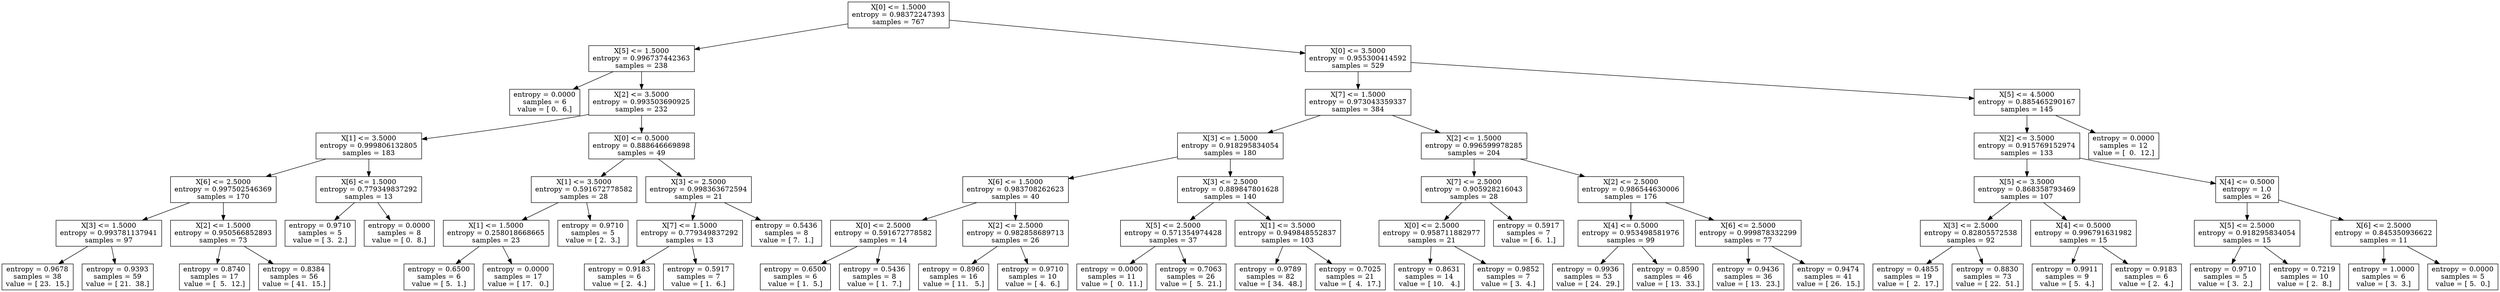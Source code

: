 digraph Tree {
0 [label="X[0] <= 1.5000\nentropy = 0.98372247393\nsamples = 767", shape="box"] ;
1 [label="X[5] <= 1.5000\nentropy = 0.996737442363\nsamples = 238", shape="box"] ;
0 -> 1 ;
2 [label="entropy = 0.0000\nsamples = 6\nvalue = [ 0.  6.]", shape="box"] ;
1 -> 2 ;
3 [label="X[2] <= 3.5000\nentropy = 0.993503690925\nsamples = 232", shape="box"] ;
1 -> 3 ;
4 [label="X[1] <= 3.5000\nentropy = 0.999806132805\nsamples = 183", shape="box"] ;
3 -> 4 ;
5 [label="X[6] <= 2.5000\nentropy = 0.997502546369\nsamples = 170", shape="box"] ;
4 -> 5 ;
6 [label="X[3] <= 1.5000\nentropy = 0.993781137941\nsamples = 97", shape="box"] ;
5 -> 6 ;
7 [label="entropy = 0.9678\nsamples = 38\nvalue = [ 23.  15.]", shape="box"] ;
6 -> 7 ;
8 [label="entropy = 0.9393\nsamples = 59\nvalue = [ 21.  38.]", shape="box"] ;
6 -> 8 ;
9 [label="X[2] <= 1.5000\nentropy = 0.950566852893\nsamples = 73", shape="box"] ;
5 -> 9 ;
10 [label="entropy = 0.8740\nsamples = 17\nvalue = [  5.  12.]", shape="box"] ;
9 -> 10 ;
11 [label="entropy = 0.8384\nsamples = 56\nvalue = [ 41.  15.]", shape="box"] ;
9 -> 11 ;
12 [label="X[6] <= 1.5000\nentropy = 0.779349837292\nsamples = 13", shape="box"] ;
4 -> 12 ;
13 [label="entropy = 0.9710\nsamples = 5\nvalue = [ 3.  2.]", shape="box"] ;
12 -> 13 ;
14 [label="entropy = 0.0000\nsamples = 8\nvalue = [ 0.  8.]", shape="box"] ;
12 -> 14 ;
15 [label="X[0] <= 0.5000\nentropy = 0.888646669898\nsamples = 49", shape="box"] ;
3 -> 15 ;
16 [label="X[1] <= 3.5000\nentropy = 0.591672778582\nsamples = 28", shape="box"] ;
15 -> 16 ;
17 [label="X[1] <= 1.5000\nentropy = 0.258018668665\nsamples = 23", shape="box"] ;
16 -> 17 ;
18 [label="entropy = 0.6500\nsamples = 6\nvalue = [ 5.  1.]", shape="box"] ;
17 -> 18 ;
19 [label="entropy = 0.0000\nsamples = 17\nvalue = [ 17.   0.]", shape="box"] ;
17 -> 19 ;
20 [label="entropy = 0.9710\nsamples = 5\nvalue = [ 2.  3.]", shape="box"] ;
16 -> 20 ;
21 [label="X[3] <= 2.5000\nentropy = 0.998363672594\nsamples = 21", shape="box"] ;
15 -> 21 ;
22 [label="X[7] <= 1.5000\nentropy = 0.779349837292\nsamples = 13", shape="box"] ;
21 -> 22 ;
23 [label="entropy = 0.9183\nsamples = 6\nvalue = [ 2.  4.]", shape="box"] ;
22 -> 23 ;
24 [label="entropy = 0.5917\nsamples = 7\nvalue = [ 1.  6.]", shape="box"] ;
22 -> 24 ;
25 [label="entropy = 0.5436\nsamples = 8\nvalue = [ 7.  1.]", shape="box"] ;
21 -> 25 ;
26 [label="X[0] <= 3.5000\nentropy = 0.955300414592\nsamples = 529", shape="box"] ;
0 -> 26 ;
27 [label="X[7] <= 1.5000\nentropy = 0.973043359337\nsamples = 384", shape="box"] ;
26 -> 27 ;
28 [label="X[3] <= 1.5000\nentropy = 0.918295834054\nsamples = 180", shape="box"] ;
27 -> 28 ;
29 [label="X[6] <= 1.5000\nentropy = 0.983708262623\nsamples = 40", shape="box"] ;
28 -> 29 ;
30 [label="X[0] <= 2.5000\nentropy = 0.591672778582\nsamples = 14", shape="box"] ;
29 -> 30 ;
31 [label="entropy = 0.6500\nsamples = 6\nvalue = [ 1.  5.]", shape="box"] ;
30 -> 31 ;
32 [label="entropy = 0.5436\nsamples = 8\nvalue = [ 1.  7.]", shape="box"] ;
30 -> 32 ;
33 [label="X[2] <= 2.5000\nentropy = 0.982858689713\nsamples = 26", shape="box"] ;
29 -> 33 ;
34 [label="entropy = 0.8960\nsamples = 16\nvalue = [ 11.   5.]", shape="box"] ;
33 -> 34 ;
35 [label="entropy = 0.9710\nsamples = 10\nvalue = [ 4.  6.]", shape="box"] ;
33 -> 35 ;
36 [label="X[3] <= 2.5000\nentropy = 0.889847801628\nsamples = 140", shape="box"] ;
28 -> 36 ;
37 [label="X[5] <= 2.5000\nentropy = 0.571354974428\nsamples = 37", shape="box"] ;
36 -> 37 ;
38 [label="entropy = 0.0000\nsamples = 11\nvalue = [  0.  11.]", shape="box"] ;
37 -> 38 ;
39 [label="entropy = 0.7063\nsamples = 26\nvalue = [  5.  21.]", shape="box"] ;
37 -> 39 ;
40 [label="X[1] <= 3.5000\nentropy = 0.949848552837\nsamples = 103", shape="box"] ;
36 -> 40 ;
41 [label="entropy = 0.9789\nsamples = 82\nvalue = [ 34.  48.]", shape="box"] ;
40 -> 41 ;
42 [label="entropy = 0.7025\nsamples = 21\nvalue = [  4.  17.]", shape="box"] ;
40 -> 42 ;
43 [label="X[2] <= 1.5000\nentropy = 0.996599978285\nsamples = 204", shape="box"] ;
27 -> 43 ;
44 [label="X[7] <= 2.5000\nentropy = 0.905928216043\nsamples = 28", shape="box"] ;
43 -> 44 ;
45 [label="X[0] <= 2.5000\nentropy = 0.958711882977\nsamples = 21", shape="box"] ;
44 -> 45 ;
46 [label="entropy = 0.8631\nsamples = 14\nvalue = [ 10.   4.]", shape="box"] ;
45 -> 46 ;
47 [label="entropy = 0.9852\nsamples = 7\nvalue = [ 3.  4.]", shape="box"] ;
45 -> 47 ;
48 [label="entropy = 0.5917\nsamples = 7\nvalue = [ 6.  1.]", shape="box"] ;
44 -> 48 ;
49 [label="X[2] <= 2.5000\nentropy = 0.986544630006\nsamples = 176", shape="box"] ;
43 -> 49 ;
50 [label="X[4] <= 0.5000\nentropy = 0.953498581976\nsamples = 99", shape="box"] ;
49 -> 50 ;
51 [label="entropy = 0.9936\nsamples = 53\nvalue = [ 24.  29.]", shape="box"] ;
50 -> 51 ;
52 [label="entropy = 0.8590\nsamples = 46\nvalue = [ 13.  33.]", shape="box"] ;
50 -> 52 ;
53 [label="X[6] <= 2.5000\nentropy = 0.999878332299\nsamples = 77", shape="box"] ;
49 -> 53 ;
54 [label="entropy = 0.9436\nsamples = 36\nvalue = [ 13.  23.]", shape="box"] ;
53 -> 54 ;
55 [label="entropy = 0.9474\nsamples = 41\nvalue = [ 26.  15.]", shape="box"] ;
53 -> 55 ;
56 [label="X[5] <= 4.5000\nentropy = 0.885465290167\nsamples = 145", shape="box"] ;
26 -> 56 ;
57 [label="X[2] <= 3.5000\nentropy = 0.915769152974\nsamples = 133", shape="box"] ;
56 -> 57 ;
58 [label="X[5] <= 3.5000\nentropy = 0.868358793469\nsamples = 107", shape="box"] ;
57 -> 58 ;
59 [label="X[3] <= 2.5000\nentropy = 0.82805572538\nsamples = 92", shape="box"] ;
58 -> 59 ;
60 [label="entropy = 0.4855\nsamples = 19\nvalue = [  2.  17.]", shape="box"] ;
59 -> 60 ;
61 [label="entropy = 0.8830\nsamples = 73\nvalue = [ 22.  51.]", shape="box"] ;
59 -> 61 ;
62 [label="X[4] <= 0.5000\nentropy = 0.996791631982\nsamples = 15", shape="box"] ;
58 -> 62 ;
63 [label="entropy = 0.9911\nsamples = 9\nvalue = [ 5.  4.]", shape="box"] ;
62 -> 63 ;
64 [label="entropy = 0.9183\nsamples = 6\nvalue = [ 2.  4.]", shape="box"] ;
62 -> 64 ;
65 [label="X[4] <= 0.5000\nentropy = 1.0\nsamples = 26", shape="box"] ;
57 -> 65 ;
66 [label="X[5] <= 2.5000\nentropy = 0.918295834054\nsamples = 15", shape="box"] ;
65 -> 66 ;
67 [label="entropy = 0.9710\nsamples = 5\nvalue = [ 3.  2.]", shape="box"] ;
66 -> 67 ;
68 [label="entropy = 0.7219\nsamples = 10\nvalue = [ 2.  8.]", shape="box"] ;
66 -> 68 ;
69 [label="X[6] <= 2.5000\nentropy = 0.845350936622\nsamples = 11", shape="box"] ;
65 -> 69 ;
70 [label="entropy = 1.0000\nsamples = 6\nvalue = [ 3.  3.]", shape="box"] ;
69 -> 70 ;
71 [label="entropy = 0.0000\nsamples = 5\nvalue = [ 5.  0.]", shape="box"] ;
69 -> 71 ;
72 [label="entropy = 0.0000\nsamples = 12\nvalue = [  0.  12.]", shape="box"] ;
56 -> 72 ;
}